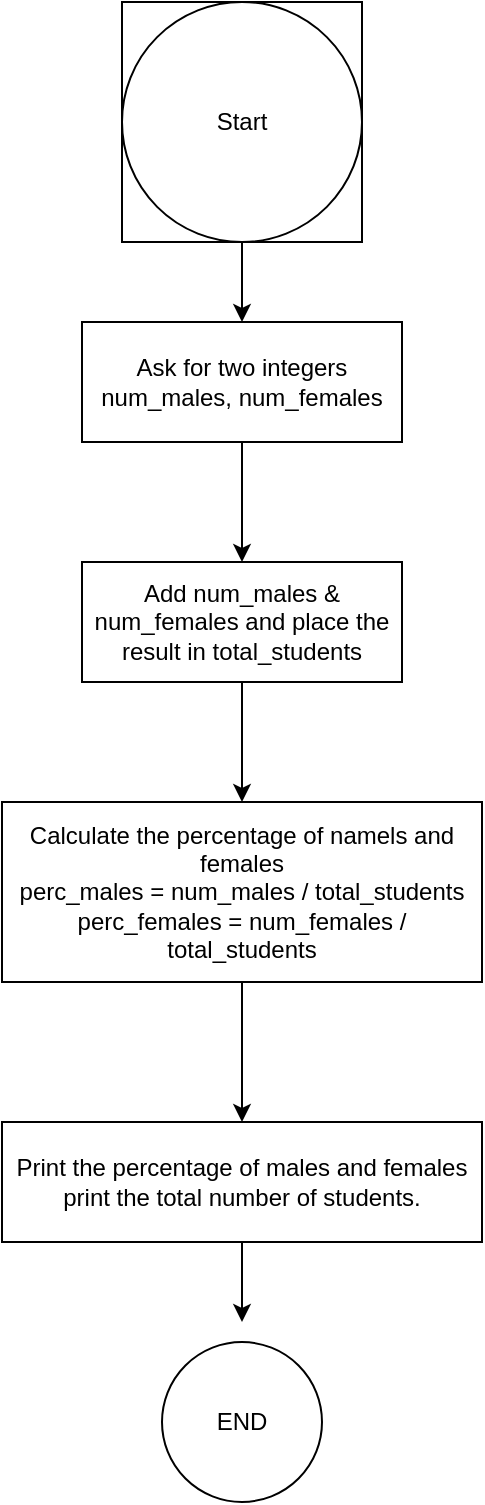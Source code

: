 <mxfile>
    <diagram id="8A6YygVxYqKdhz4-dHaS" name="Page-1">
        <mxGraphModel dx="1130" dy="531" grid="1" gridSize="10" guides="1" tooltips="1" connect="1" arrows="1" fold="1" page="1" pageScale="1" pageWidth="850" pageHeight="1100" math="0" shadow="0">
            <root>
                <mxCell id="0"/>
                <mxCell id="1" parent="0"/>
                <mxCell id="3" style="edgeStyle=none;html=1;exitX=0.5;exitY=1;exitDx=0;exitDy=0;" edge="1" parent="1" source="2">
                    <mxGeometry relative="1" as="geometry">
                        <mxPoint x="440" y="160" as="targetPoint"/>
                    </mxGeometry>
                </mxCell>
                <mxCell id="2" value="Start" style="shape=stencil(tZThDoIgEICfhr8NYT1Ao3oP0jOZBAwo6+1D0S1NXWu4Oba70+8+kRNR5ipuABFcIXpEhGQYhzXEzSTmzkDuY/LBreAXCbHivNU1NKLwPUOoCqzwbZWeED6Ee9qLslwrFSBCKzeqfNQDjAsVnsXPCOvbv0aRCfwbeLC9ZMwicv4du9tvA8428h1jB/vkvunAY+Nsqw+XDJz9j6UsZJYON2UXntdXq++qmJWx7Vytn/fpME6HdVZooS1lpbaw4lMKKeNMr+wgSCmMg8TeA32xffdiX/5dNv7IusQb);whiteSpace=wrap;html=1;" vertex="1" parent="1">
                    <mxGeometry x="380" width="120" height="120" as="geometry"/>
                </mxCell>
                <mxCell id="5" style="edgeStyle=none;html=1;exitX=0.5;exitY=1;exitDx=0;exitDy=0;" edge="1" parent="1" source="4">
                    <mxGeometry relative="1" as="geometry">
                        <mxPoint x="440" y="280" as="targetPoint"/>
                    </mxGeometry>
                </mxCell>
                <mxCell id="4" value="Ask for two integers&lt;br&gt;num_males, num_females" style="whiteSpace=wrap;html=1;" vertex="1" parent="1">
                    <mxGeometry x="360" y="160" width="160" height="60" as="geometry"/>
                </mxCell>
                <mxCell id="7" style="edgeStyle=none;html=1;exitX=0.5;exitY=1;exitDx=0;exitDy=0;" edge="1" parent="1" source="6">
                    <mxGeometry relative="1" as="geometry">
                        <mxPoint x="440" y="400" as="targetPoint"/>
                    </mxGeometry>
                </mxCell>
                <mxCell id="6" value="Add num_males &amp;amp; num_females and place the result in total_students" style="whiteSpace=wrap;html=1;" vertex="1" parent="1">
                    <mxGeometry x="360" y="280" width="160" height="60" as="geometry"/>
                </mxCell>
                <mxCell id="9" style="edgeStyle=none;html=1;exitX=0.5;exitY=1;exitDx=0;exitDy=0;" edge="1" parent="1" source="8">
                    <mxGeometry relative="1" as="geometry">
                        <mxPoint x="440" y="560" as="targetPoint"/>
                    </mxGeometry>
                </mxCell>
                <mxCell id="8" value="Calculate the percentage of namels and females&lt;br&gt;perc_males = num_males / total_students&lt;br&gt;perc_females = num_females / total_students" style="whiteSpace=wrap;html=1;" vertex="1" parent="1">
                    <mxGeometry x="320" y="400" width="240" height="90" as="geometry"/>
                </mxCell>
                <mxCell id="11" style="edgeStyle=none;html=1;exitX=0.5;exitY=1;exitDx=0;exitDy=0;" edge="1" parent="1" source="10">
                    <mxGeometry relative="1" as="geometry">
                        <mxPoint x="440" y="660" as="targetPoint"/>
                    </mxGeometry>
                </mxCell>
                <mxCell id="10" value="Print the percentage of males and females&lt;br&gt;print the total number of students." style="whiteSpace=wrap;html=1;" vertex="1" parent="1">
                    <mxGeometry x="320" y="560" width="240" height="60" as="geometry"/>
                </mxCell>
                <mxCell id="13" value="END" style="ellipse;whiteSpace=wrap;html=1;" vertex="1" parent="1">
                    <mxGeometry x="400" y="670" width="80" height="80" as="geometry"/>
                </mxCell>
            </root>
        </mxGraphModel>
    </diagram>
</mxfile>